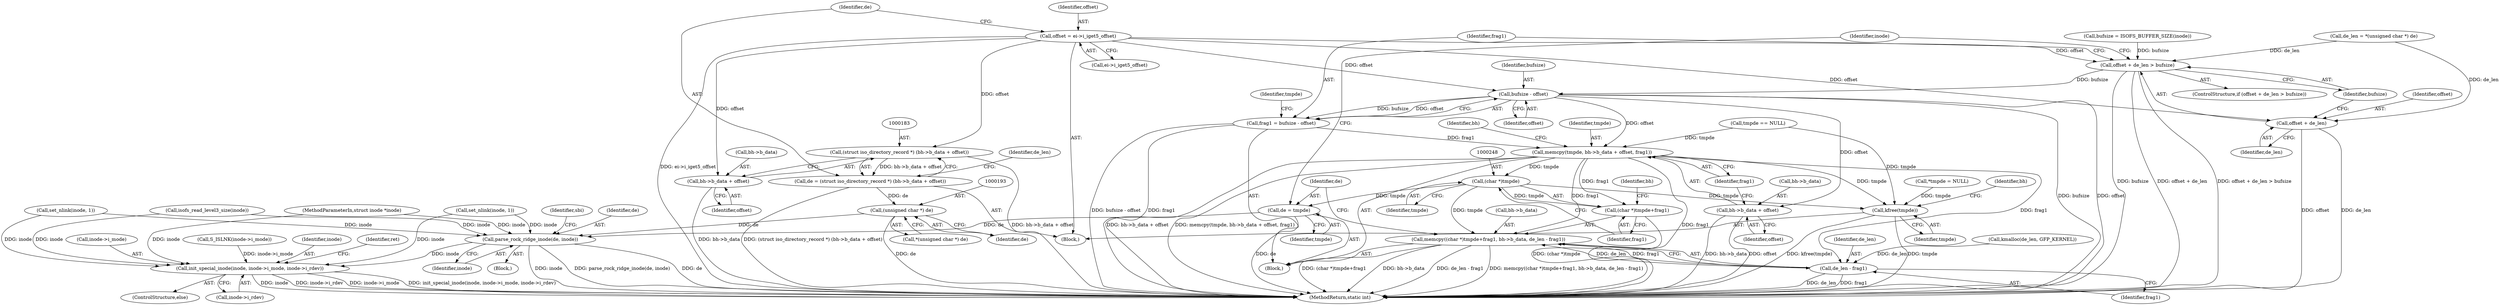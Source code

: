digraph "0_linux_410dd3cf4c9b36f27ed4542ee18b1af5e68645a4_0@pointer" {
"1000175" [label="(Call,offset = ei->i_iget5_offset)"];
"1000182" [label="(Call,(struct iso_directory_record *) (bh->b_data + offset))"];
"1000180" [label="(Call,de = (struct iso_directory_record *) (bh->b_data + offset))"];
"1000192" [label="(Call,(unsigned char *) de)"];
"1000551" [label="(Call,parse_rock_ridge_inode(de, inode))"];
"1000702" [label="(Call,init_special_inode(inode, inode->i_mode, inode->i_rdev))"];
"1000184" [label="(Call,bh->b_data + offset)"];
"1000196" [label="(Call,offset + de_len > bufsize)"];
"1000205" [label="(Call,bufsize - offset)"];
"1000203" [label="(Call,frag1 = bufsize - offset)"];
"1000223" [label="(Call,memcpy(tmpde, bh->b_data + offset, frag1))"];
"1000245" [label="(Call,memcpy((char *)tmpde+frag1, bh->b_data, de_len - frag1))"];
"1000247" [label="(Call,(char *)tmpde)"];
"1000246" [label="(Call,(char *)tmpde+frag1)"];
"1000257" [label="(Call,de = tmpde)"];
"1000714" [label="(Call,kfree(tmpde))"];
"1000254" [label="(Call,de_len - frag1)"];
"1000225" [label="(Call,bh->b_data + offset)"];
"1000197" [label="(Call,offset + de_len)"];
"1000556" [label="(Identifier,sbi)"];
"1000249" [label="(Identifier,tmpde)"];
"1000226" [label="(Call,bh->b_data)"];
"1000711" [label="(Identifier,ret)"];
"1000189" [label="(Call,de_len = *(unsigned char *) de)"];
"1000206" [label="(Identifier,bufsize)"];
"1000184" [label="(Call,bh->b_data + offset)"];
"1000247" [label="(Call,(char *)tmpde)"];
"1000715" [label="(Identifier,tmpde)"];
"1000204" [label="(Identifier,frag1)"];
"1000182" [label="(Call,(struct iso_directory_record *) (bh->b_data + offset))"];
"1000199" [label="(Identifier,de_len)"];
"1000223" [label="(Call,memcpy(tmpde, bh->b_data + offset, frag1))"];
"1000114" [label="(Block,)"];
"1000197" [label="(Call,offset + de_len)"];
"1000232" [label="(Identifier,bh)"];
"1000251" [label="(Call,bh->b_data)"];
"1000180" [label="(Call,de = (struct iso_directory_record *) (bh->b_data + offset))"];
"1000194" [label="(Identifier,de)"];
"1000196" [label="(Call,offset + de_len > bufsize)"];
"1000225" [label="(Call,bh->b_data + offset)"];
"1000551" [label="(Call,parse_rock_ridge_inode(de, inode))"];
"1000127" [label="(Call,bufsize = ISOFS_BUFFER_SIZE(inode))"];
"1000714" [label="(Call,kfree(tmpde))"];
"1000205" [label="(Call,bufsize - offset)"];
"1000144" [label="(Call,*tmpde = NULL)"];
"1000256" [label="(Identifier,frag1)"];
"1000113" [label="(MethodParameterIn,struct inode *inode)"];
"1000207" [label="(Identifier,offset)"];
"1000258" [label="(Identifier,de)"];
"1000255" [label="(Identifier,de_len)"];
"1000230" [label="(Identifier,frag1)"];
"1000191" [label="(Call,*(unsigned char *) de)"];
"1000190" [label="(Identifier,de_len)"];
"1000701" [label="(ControlStructure,else)"];
"1000553" [label="(Identifier,inode)"];
"1000408" [label="(Call,isofs_read_level3_size(inode))"];
"1000254" [label="(Call,de_len - frag1)"];
"1000176" [label="(Identifier,offset)"];
"1000552" [label="(Identifier,de)"];
"1000257" [label="(Call,de = tmpde)"];
"1000262" [label="(Identifier,inode)"];
"1000707" [label="(Call,inode->i_rdev)"];
"1000345" [label="(Call,set_nlink(inode, 1))"];
"1000200" [label="(Identifier,bufsize)"];
"1000704" [label="(Call,inode->i_mode)"];
"1000550" [label="(Block,)"];
"1000246" [label="(Call,(char *)tmpde+frag1)"];
"1000175" [label="(Call,offset = ei->i_iget5_offset)"];
"1000224" [label="(Identifier,tmpde)"];
"1000259" [label="(Identifier,tmpde)"];
"1000192" [label="(Call,(unsigned char *) de)"];
"1000725" [label="(MethodReturn,static int)"];
"1000195" [label="(ControlStructure,if (offset + de_len > bufsize))"];
"1000210" [label="(Call,kmalloc(de_len, GFP_KERNEL))"];
"1000313" [label="(Call,set_nlink(inode, 1))"];
"1000198" [label="(Identifier,offset)"];
"1000185" [label="(Call,bh->b_data)"];
"1000214" [label="(Call,tmpde == NULL)"];
"1000181" [label="(Identifier,de)"];
"1000201" [label="(Block,)"];
"1000682" [label="(Call,S_ISLNK(inode->i_mode))"];
"1000177" [label="(Call,ei->i_iget5_offset)"];
"1000203" [label="(Call,frag1 = bufsize - offset)"];
"1000209" [label="(Identifier,tmpde)"];
"1000245" [label="(Call,memcpy((char *)tmpde+frag1, bh->b_data, de_len - frag1))"];
"1000250" [label="(Identifier,frag1)"];
"1000252" [label="(Identifier,bh)"];
"1000717" [label="(Identifier,bh)"];
"1000702" [label="(Call,init_special_inode(inode, inode->i_mode, inode->i_rdev))"];
"1000229" [label="(Identifier,offset)"];
"1000703" [label="(Identifier,inode)"];
"1000188" [label="(Identifier,offset)"];
"1000175" -> "1000114"  [label="AST: "];
"1000175" -> "1000177"  [label="CFG: "];
"1000176" -> "1000175"  [label="AST: "];
"1000177" -> "1000175"  [label="AST: "];
"1000181" -> "1000175"  [label="CFG: "];
"1000175" -> "1000725"  [label="DDG: ei->i_iget5_offset"];
"1000175" -> "1000182"  [label="DDG: offset"];
"1000175" -> "1000184"  [label="DDG: offset"];
"1000175" -> "1000196"  [label="DDG: offset"];
"1000175" -> "1000197"  [label="DDG: offset"];
"1000175" -> "1000205"  [label="DDG: offset"];
"1000182" -> "1000180"  [label="AST: "];
"1000182" -> "1000184"  [label="CFG: "];
"1000183" -> "1000182"  [label="AST: "];
"1000184" -> "1000182"  [label="AST: "];
"1000180" -> "1000182"  [label="CFG: "];
"1000182" -> "1000725"  [label="DDG: bh->b_data + offset"];
"1000182" -> "1000180"  [label="DDG: bh->b_data + offset"];
"1000180" -> "1000114"  [label="AST: "];
"1000181" -> "1000180"  [label="AST: "];
"1000190" -> "1000180"  [label="CFG: "];
"1000180" -> "1000725"  [label="DDG: (struct iso_directory_record *) (bh->b_data + offset)"];
"1000180" -> "1000192"  [label="DDG: de"];
"1000192" -> "1000191"  [label="AST: "];
"1000192" -> "1000194"  [label="CFG: "];
"1000193" -> "1000192"  [label="AST: "];
"1000194" -> "1000192"  [label="AST: "];
"1000191" -> "1000192"  [label="CFG: "];
"1000192" -> "1000725"  [label="DDG: de"];
"1000192" -> "1000551"  [label="DDG: de"];
"1000551" -> "1000550"  [label="AST: "];
"1000551" -> "1000553"  [label="CFG: "];
"1000552" -> "1000551"  [label="AST: "];
"1000553" -> "1000551"  [label="AST: "];
"1000556" -> "1000551"  [label="CFG: "];
"1000551" -> "1000725"  [label="DDG: inode"];
"1000551" -> "1000725"  [label="DDG: parse_rock_ridge_inode(de, inode)"];
"1000551" -> "1000725"  [label="DDG: de"];
"1000257" -> "1000551"  [label="DDG: de"];
"1000408" -> "1000551"  [label="DDG: inode"];
"1000345" -> "1000551"  [label="DDG: inode"];
"1000313" -> "1000551"  [label="DDG: inode"];
"1000113" -> "1000551"  [label="DDG: inode"];
"1000551" -> "1000702"  [label="DDG: inode"];
"1000702" -> "1000701"  [label="AST: "];
"1000702" -> "1000707"  [label="CFG: "];
"1000703" -> "1000702"  [label="AST: "];
"1000704" -> "1000702"  [label="AST: "];
"1000707" -> "1000702"  [label="AST: "];
"1000711" -> "1000702"  [label="CFG: "];
"1000702" -> "1000725"  [label="DDG: init_special_inode(inode, inode->i_mode, inode->i_rdev)"];
"1000702" -> "1000725"  [label="DDG: inode"];
"1000702" -> "1000725"  [label="DDG: inode->i_rdev"];
"1000702" -> "1000725"  [label="DDG: inode->i_mode"];
"1000408" -> "1000702"  [label="DDG: inode"];
"1000345" -> "1000702"  [label="DDG: inode"];
"1000313" -> "1000702"  [label="DDG: inode"];
"1000113" -> "1000702"  [label="DDG: inode"];
"1000682" -> "1000702"  [label="DDG: inode->i_mode"];
"1000184" -> "1000188"  [label="CFG: "];
"1000185" -> "1000184"  [label="AST: "];
"1000188" -> "1000184"  [label="AST: "];
"1000184" -> "1000725"  [label="DDG: bh->b_data"];
"1000196" -> "1000195"  [label="AST: "];
"1000196" -> "1000200"  [label="CFG: "];
"1000197" -> "1000196"  [label="AST: "];
"1000200" -> "1000196"  [label="AST: "];
"1000204" -> "1000196"  [label="CFG: "];
"1000262" -> "1000196"  [label="CFG: "];
"1000196" -> "1000725"  [label="DDG: bufsize"];
"1000196" -> "1000725"  [label="DDG: offset + de_len"];
"1000196" -> "1000725"  [label="DDG: offset + de_len > bufsize"];
"1000189" -> "1000196"  [label="DDG: de_len"];
"1000127" -> "1000196"  [label="DDG: bufsize"];
"1000196" -> "1000205"  [label="DDG: bufsize"];
"1000205" -> "1000203"  [label="AST: "];
"1000205" -> "1000207"  [label="CFG: "];
"1000206" -> "1000205"  [label="AST: "];
"1000207" -> "1000205"  [label="AST: "];
"1000203" -> "1000205"  [label="CFG: "];
"1000205" -> "1000725"  [label="DDG: bufsize"];
"1000205" -> "1000725"  [label="DDG: offset"];
"1000205" -> "1000203"  [label="DDG: bufsize"];
"1000205" -> "1000203"  [label="DDG: offset"];
"1000205" -> "1000223"  [label="DDG: offset"];
"1000205" -> "1000225"  [label="DDG: offset"];
"1000203" -> "1000201"  [label="AST: "];
"1000204" -> "1000203"  [label="AST: "];
"1000209" -> "1000203"  [label="CFG: "];
"1000203" -> "1000725"  [label="DDG: bufsize - offset"];
"1000203" -> "1000725"  [label="DDG: frag1"];
"1000203" -> "1000223"  [label="DDG: frag1"];
"1000223" -> "1000201"  [label="AST: "];
"1000223" -> "1000230"  [label="CFG: "];
"1000224" -> "1000223"  [label="AST: "];
"1000225" -> "1000223"  [label="AST: "];
"1000230" -> "1000223"  [label="AST: "];
"1000232" -> "1000223"  [label="CFG: "];
"1000223" -> "1000725"  [label="DDG: bh->b_data + offset"];
"1000223" -> "1000725"  [label="DDG: memcpy(tmpde, bh->b_data + offset, frag1)"];
"1000223" -> "1000725"  [label="DDG: frag1"];
"1000214" -> "1000223"  [label="DDG: tmpde"];
"1000223" -> "1000245"  [label="DDG: frag1"];
"1000223" -> "1000247"  [label="DDG: tmpde"];
"1000223" -> "1000246"  [label="DDG: frag1"];
"1000223" -> "1000254"  [label="DDG: frag1"];
"1000223" -> "1000714"  [label="DDG: tmpde"];
"1000245" -> "1000201"  [label="AST: "];
"1000245" -> "1000254"  [label="CFG: "];
"1000246" -> "1000245"  [label="AST: "];
"1000251" -> "1000245"  [label="AST: "];
"1000254" -> "1000245"  [label="AST: "];
"1000258" -> "1000245"  [label="CFG: "];
"1000245" -> "1000725"  [label="DDG: bh->b_data"];
"1000245" -> "1000725"  [label="DDG: de_len - frag1"];
"1000245" -> "1000725"  [label="DDG: memcpy((char *)tmpde+frag1, bh->b_data, de_len - frag1)"];
"1000245" -> "1000725"  [label="DDG: (char *)tmpde+frag1"];
"1000247" -> "1000245"  [label="DDG: tmpde"];
"1000254" -> "1000245"  [label="DDG: de_len"];
"1000254" -> "1000245"  [label="DDG: frag1"];
"1000247" -> "1000246"  [label="AST: "];
"1000247" -> "1000249"  [label="CFG: "];
"1000248" -> "1000247"  [label="AST: "];
"1000249" -> "1000247"  [label="AST: "];
"1000250" -> "1000247"  [label="CFG: "];
"1000247" -> "1000246"  [label="DDG: tmpde"];
"1000247" -> "1000257"  [label="DDG: tmpde"];
"1000247" -> "1000714"  [label="DDG: tmpde"];
"1000246" -> "1000250"  [label="CFG: "];
"1000250" -> "1000246"  [label="AST: "];
"1000252" -> "1000246"  [label="CFG: "];
"1000246" -> "1000725"  [label="DDG: (char *)tmpde"];
"1000257" -> "1000201"  [label="AST: "];
"1000257" -> "1000259"  [label="CFG: "];
"1000258" -> "1000257"  [label="AST: "];
"1000259" -> "1000257"  [label="AST: "];
"1000262" -> "1000257"  [label="CFG: "];
"1000257" -> "1000725"  [label="DDG: de"];
"1000714" -> "1000114"  [label="AST: "];
"1000714" -> "1000715"  [label="CFG: "];
"1000715" -> "1000714"  [label="AST: "];
"1000717" -> "1000714"  [label="CFG: "];
"1000714" -> "1000725"  [label="DDG: kfree(tmpde)"];
"1000714" -> "1000725"  [label="DDG: tmpde"];
"1000144" -> "1000714"  [label="DDG: tmpde"];
"1000214" -> "1000714"  [label="DDG: tmpde"];
"1000254" -> "1000256"  [label="CFG: "];
"1000255" -> "1000254"  [label="AST: "];
"1000256" -> "1000254"  [label="AST: "];
"1000254" -> "1000725"  [label="DDG: de_len"];
"1000254" -> "1000725"  [label="DDG: frag1"];
"1000210" -> "1000254"  [label="DDG: de_len"];
"1000225" -> "1000229"  [label="CFG: "];
"1000226" -> "1000225"  [label="AST: "];
"1000229" -> "1000225"  [label="AST: "];
"1000230" -> "1000225"  [label="CFG: "];
"1000225" -> "1000725"  [label="DDG: bh->b_data"];
"1000225" -> "1000725"  [label="DDG: offset"];
"1000197" -> "1000199"  [label="CFG: "];
"1000198" -> "1000197"  [label="AST: "];
"1000199" -> "1000197"  [label="AST: "];
"1000200" -> "1000197"  [label="CFG: "];
"1000197" -> "1000725"  [label="DDG: de_len"];
"1000197" -> "1000725"  [label="DDG: offset"];
"1000189" -> "1000197"  [label="DDG: de_len"];
}
